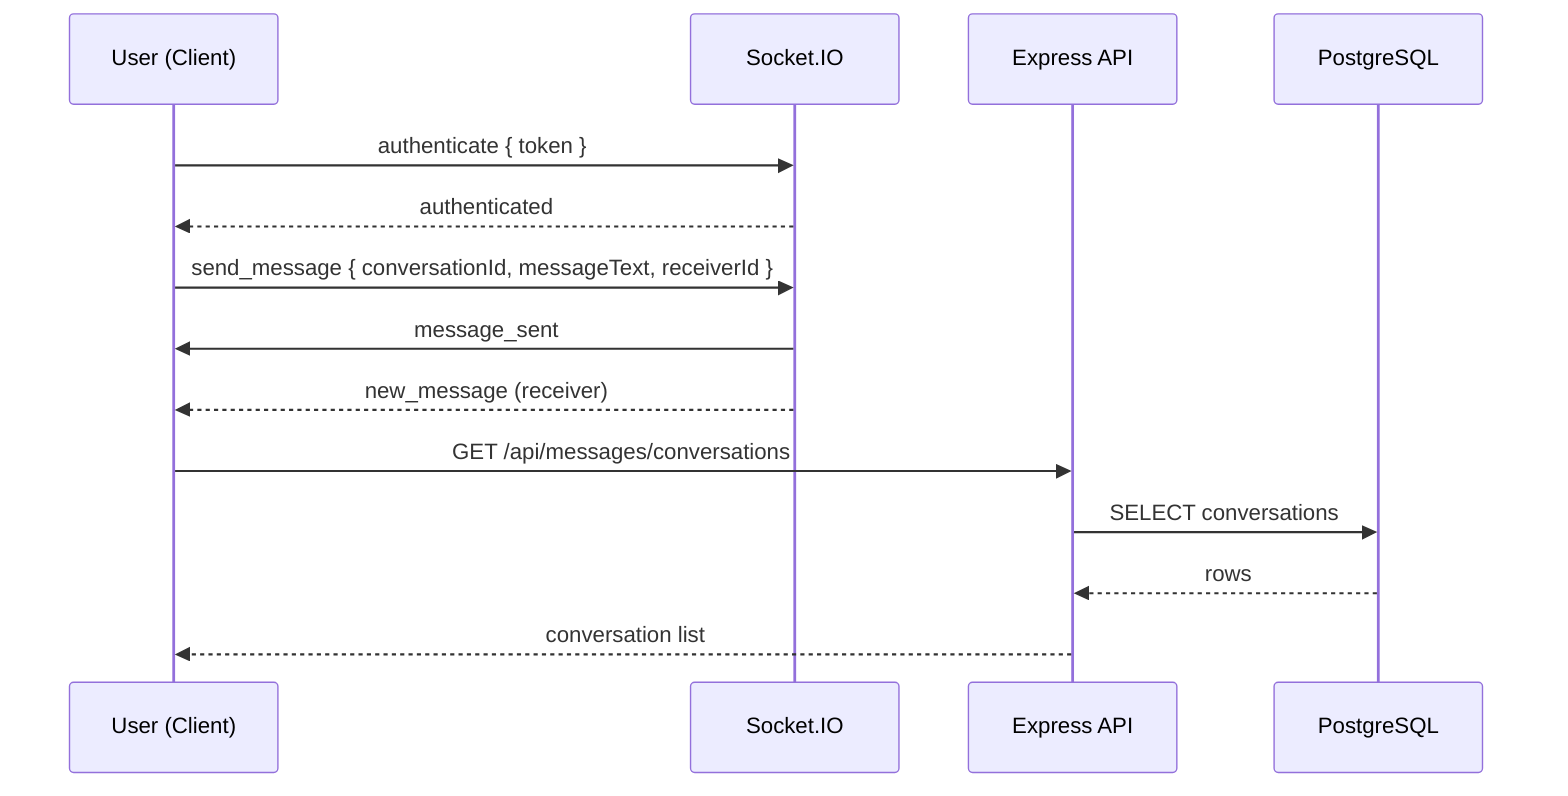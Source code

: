 sequenceDiagram
  participant U as User (Client)
  participant WS as Socket.IO
  participant API as Express API
  participant DB as PostgreSQL

  U->>WS: authenticate { token }
  WS-->>U: authenticated

  U->>WS: send_message { conversationId, messageText, receiverId }
  WS->>U: message_sent
  WS-->>U: new_message (receiver)

  U->>API: GET /api/messages/conversations
  API->>DB: SELECT conversations
  DB-->>API: rows
  API-->>U: conversation list
